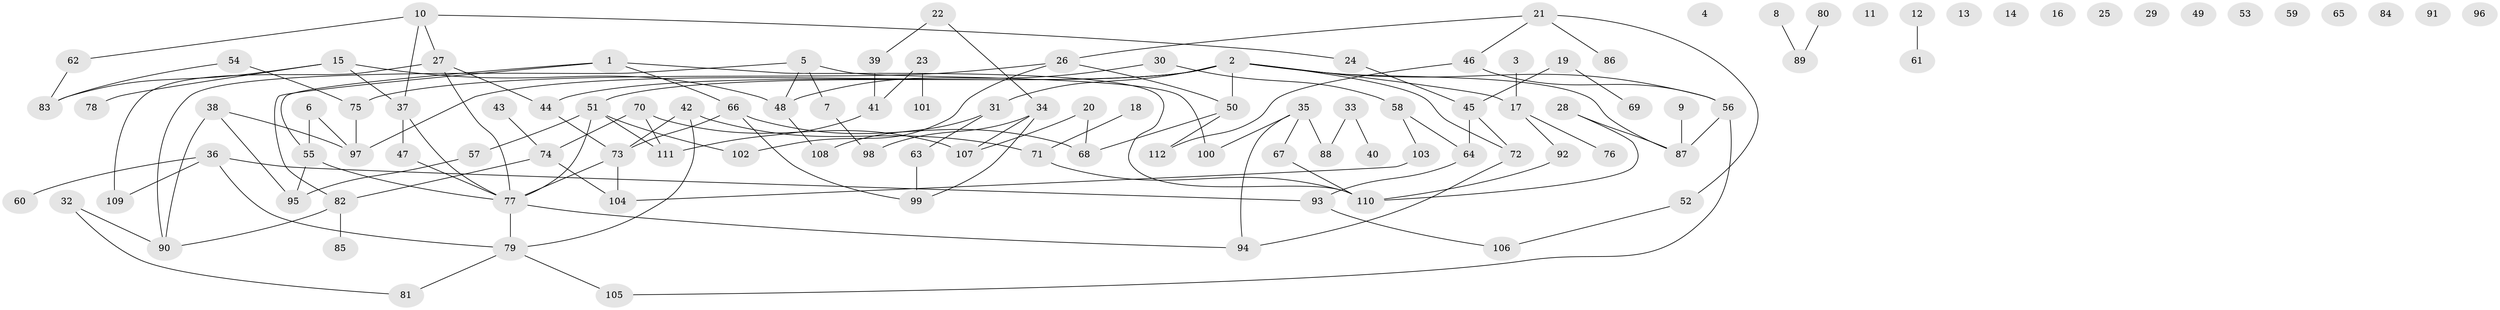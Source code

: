 // Generated by graph-tools (version 1.1) at 2025/25/03/09/25 03:25:24]
// undirected, 112 vertices, 136 edges
graph export_dot {
graph [start="1"]
  node [color=gray90,style=filled];
  1;
  2;
  3;
  4;
  5;
  6;
  7;
  8;
  9;
  10;
  11;
  12;
  13;
  14;
  15;
  16;
  17;
  18;
  19;
  20;
  21;
  22;
  23;
  24;
  25;
  26;
  27;
  28;
  29;
  30;
  31;
  32;
  33;
  34;
  35;
  36;
  37;
  38;
  39;
  40;
  41;
  42;
  43;
  44;
  45;
  46;
  47;
  48;
  49;
  50;
  51;
  52;
  53;
  54;
  55;
  56;
  57;
  58;
  59;
  60;
  61;
  62;
  63;
  64;
  65;
  66;
  67;
  68;
  69;
  70;
  71;
  72;
  73;
  74;
  75;
  76;
  77;
  78;
  79;
  80;
  81;
  82;
  83;
  84;
  85;
  86;
  87;
  88;
  89;
  90;
  91;
  92;
  93;
  94;
  95;
  96;
  97;
  98;
  99;
  100;
  101;
  102;
  103;
  104;
  105;
  106;
  107;
  108;
  109;
  110;
  111;
  112;
  1 -- 55;
  1 -- 66;
  1 -- 82;
  1 -- 110;
  2 -- 17;
  2 -- 31;
  2 -- 44;
  2 -- 50;
  2 -- 51;
  2 -- 56;
  2 -- 72;
  2 -- 87;
  2 -- 97;
  3 -- 17;
  5 -- 7;
  5 -- 48;
  5 -- 90;
  5 -- 100;
  6 -- 55;
  6 -- 97;
  7 -- 98;
  8 -- 89;
  9 -- 87;
  10 -- 24;
  10 -- 27;
  10 -- 37;
  10 -- 62;
  12 -- 61;
  15 -- 37;
  15 -- 48;
  15 -- 78;
  15 -- 83;
  17 -- 76;
  17 -- 92;
  18 -- 71;
  19 -- 45;
  19 -- 69;
  20 -- 68;
  20 -- 107;
  21 -- 26;
  21 -- 46;
  21 -- 52;
  21 -- 86;
  22 -- 34;
  22 -- 39;
  23 -- 41;
  23 -- 101;
  24 -- 45;
  26 -- 50;
  26 -- 75;
  26 -- 102;
  27 -- 44;
  27 -- 77;
  27 -- 109;
  28 -- 87;
  28 -- 110;
  30 -- 48;
  30 -- 58;
  31 -- 63;
  31 -- 108;
  32 -- 81;
  32 -- 90;
  33 -- 40;
  33 -- 88;
  34 -- 98;
  34 -- 99;
  34 -- 107;
  35 -- 67;
  35 -- 88;
  35 -- 94;
  35 -- 100;
  36 -- 60;
  36 -- 79;
  36 -- 93;
  36 -- 109;
  37 -- 47;
  37 -- 77;
  38 -- 90;
  38 -- 95;
  38 -- 97;
  39 -- 41;
  41 -- 111;
  42 -- 71;
  42 -- 73;
  42 -- 79;
  43 -- 74;
  44 -- 73;
  45 -- 64;
  45 -- 72;
  46 -- 56;
  46 -- 112;
  47 -- 77;
  48 -- 108;
  50 -- 68;
  50 -- 112;
  51 -- 57;
  51 -- 77;
  51 -- 102;
  51 -- 111;
  52 -- 106;
  54 -- 75;
  54 -- 83;
  55 -- 77;
  55 -- 95;
  56 -- 87;
  56 -- 105;
  57 -- 95;
  58 -- 64;
  58 -- 103;
  62 -- 83;
  63 -- 99;
  64 -- 93;
  66 -- 68;
  66 -- 73;
  66 -- 99;
  67 -- 110;
  70 -- 74;
  70 -- 107;
  70 -- 111;
  71 -- 110;
  72 -- 94;
  73 -- 77;
  73 -- 104;
  74 -- 82;
  74 -- 104;
  75 -- 97;
  77 -- 79;
  77 -- 94;
  79 -- 81;
  79 -- 105;
  80 -- 89;
  82 -- 85;
  82 -- 90;
  92 -- 110;
  93 -- 106;
  103 -- 104;
}

